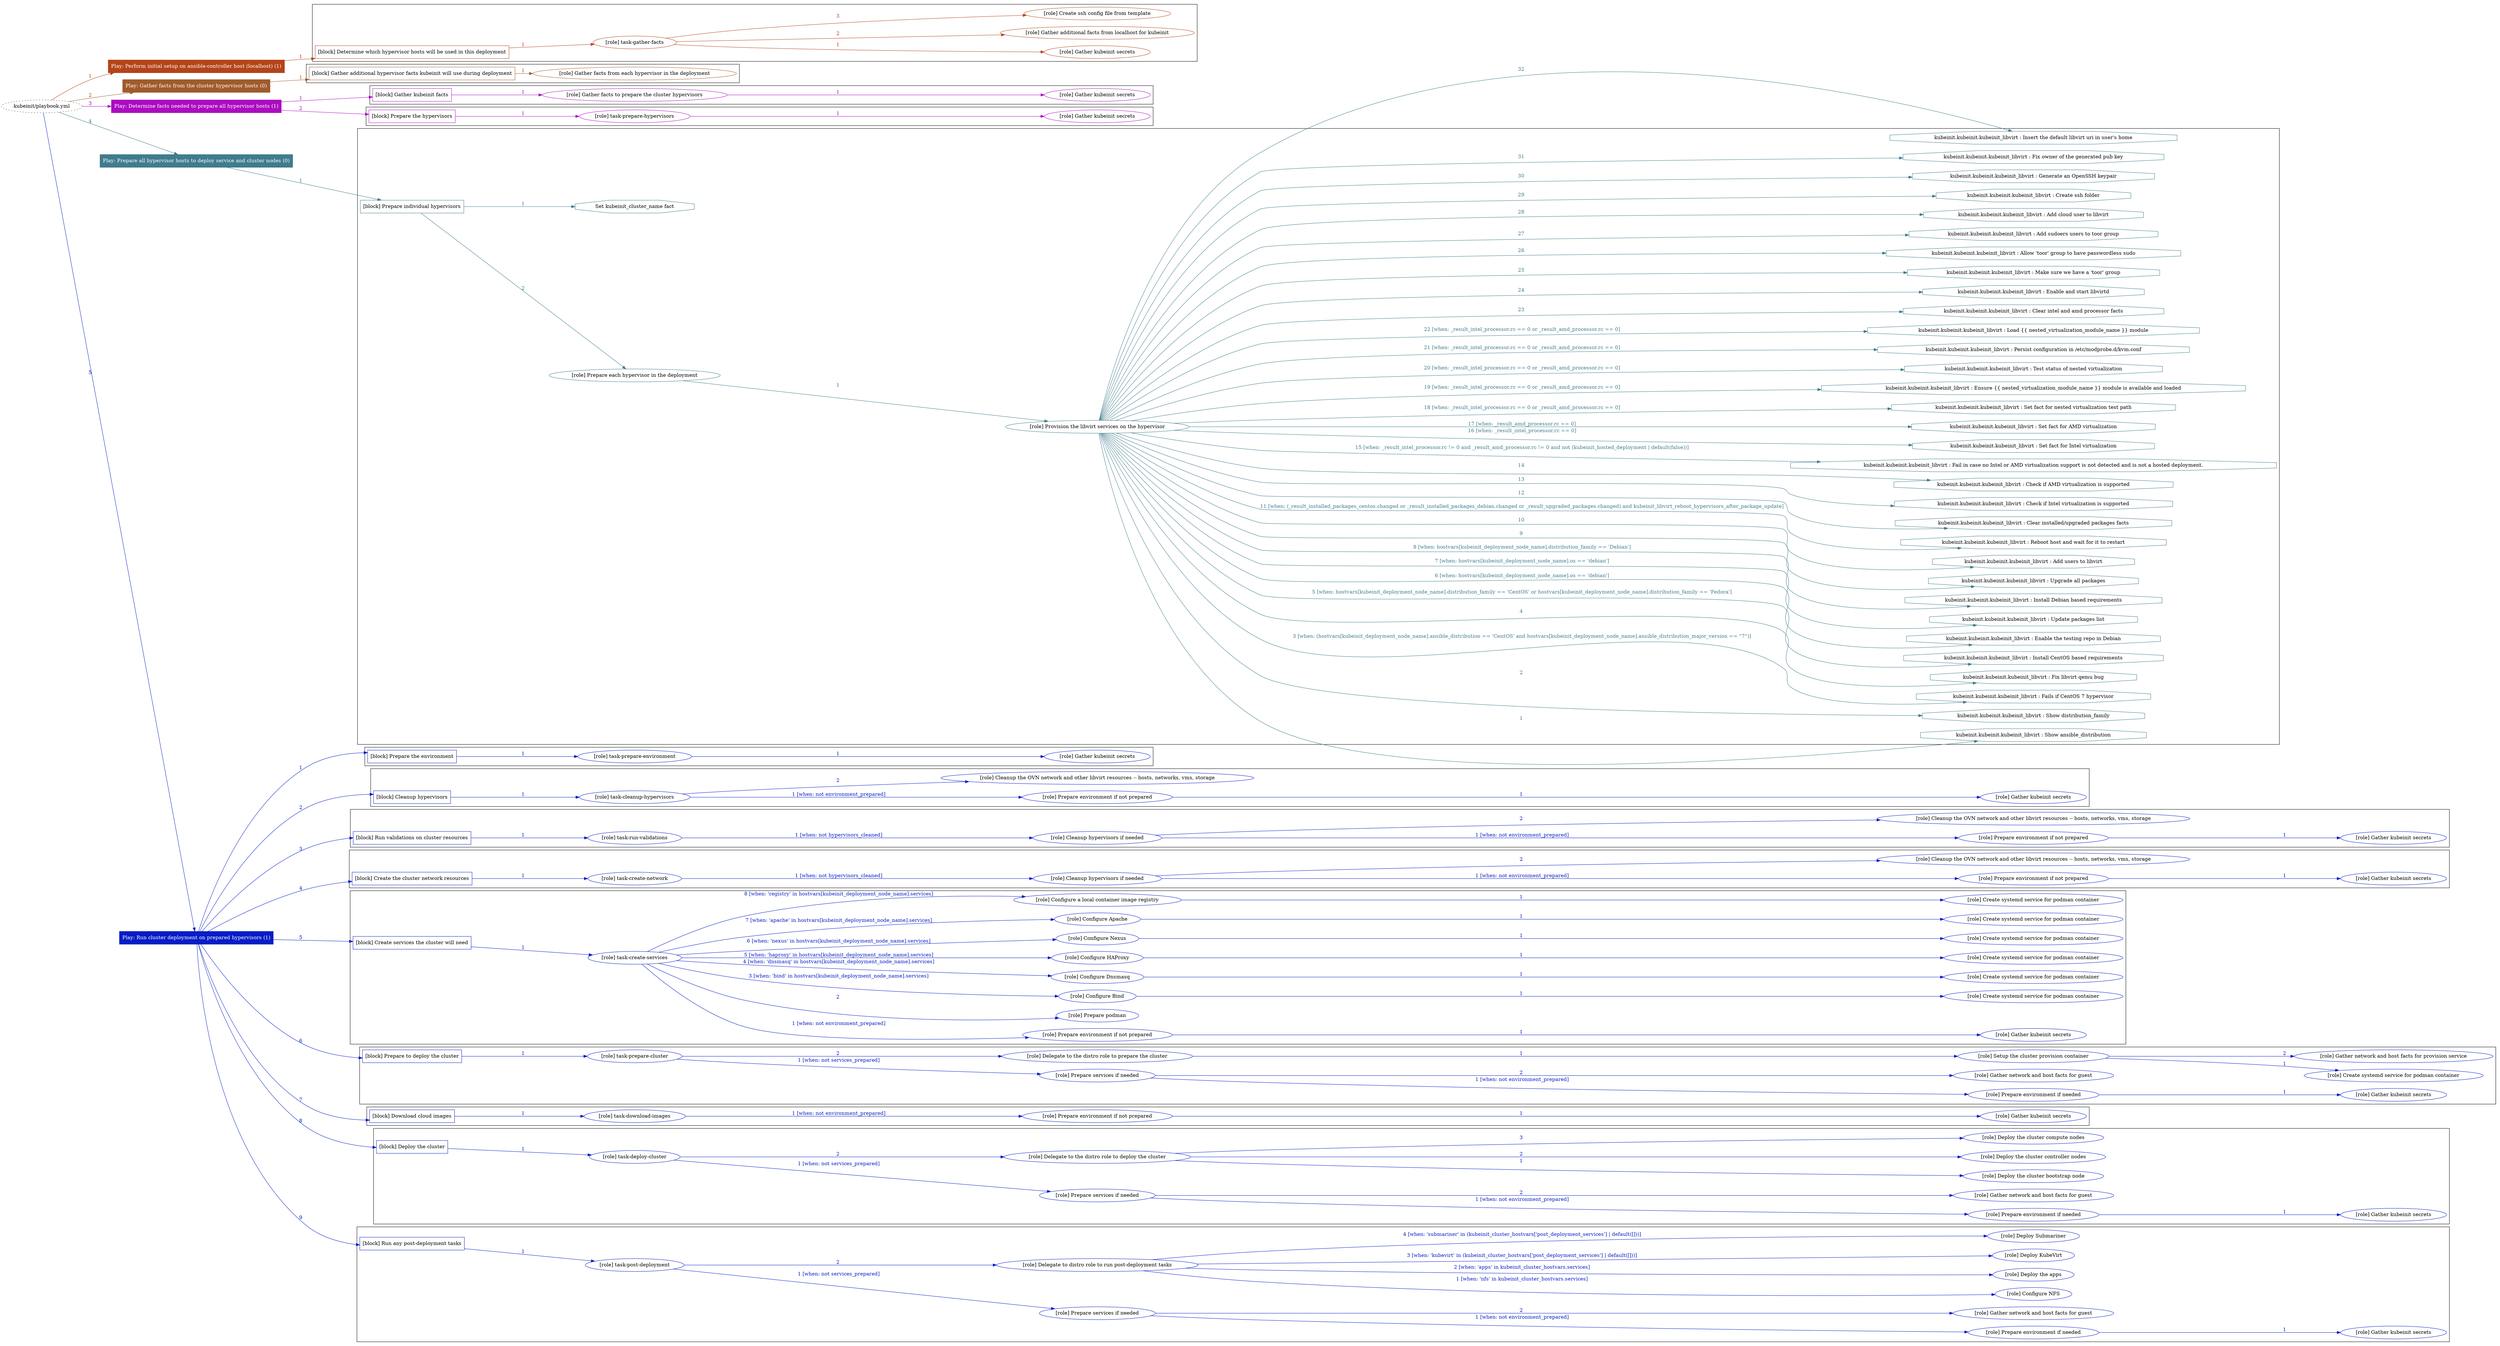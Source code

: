 digraph {
	graph [concentrate=true ordering=in rankdir=LR ratio=fill]
	edge [esep=5 sep=10]
	"kubeinit/playbook.yml" [URL="/home/runner/work/kubeinit/kubeinit/kubeinit/playbook.yml" id=playbook_2d2375a4 style=dotted]
	"kubeinit/playbook.yml" -> play_0375418c [label="1 " color="#b44418" fontcolor="#b44418" id=edge_972065de labeltooltip="1 " tooltip="1 "]
	subgraph "Play: Perform initial setup on ansible-controller host (localhost) (1)" {
		play_0375418c [label="Play: Perform initial setup on ansible-controller host (localhost) (1)" URL="/home/runner/work/kubeinit/kubeinit/kubeinit/playbook.yml" color="#b44418" fontcolor="#ffffff" id=play_0375418c shape=box style=filled tooltip=localhost]
		play_0375418c -> block_3b05a1d1 [label=1 color="#b44418" fontcolor="#b44418" id=edge_ba057fa3 labeltooltip=1 tooltip=1]
		subgraph cluster_block_3b05a1d1 {
			block_3b05a1d1 [label="[block] Determine which hypervisor hosts will be used in this deployment" URL="/home/runner/work/kubeinit/kubeinit/kubeinit/playbook.yml" color="#b44418" id=block_3b05a1d1 labeltooltip="Determine which hypervisor hosts will be used in this deployment" shape=box tooltip="Determine which hypervisor hosts will be used in this deployment"]
			block_3b05a1d1 -> role_bcccc3e3 [label="1 " color="#b44418" fontcolor="#b44418" id=edge_06bc5060 labeltooltip="1 " tooltip="1 "]
			subgraph "task-gather-facts" {
				role_bcccc3e3 [label="[role] task-gather-facts" URL="/home/runner/work/kubeinit/kubeinit/kubeinit/playbook.yml" color="#b44418" id=role_bcccc3e3 tooltip="task-gather-facts"]
				role_bcccc3e3 -> role_5e83b27c [label="1 " color="#b44418" fontcolor="#b44418" id=edge_7c2d0198 labeltooltip="1 " tooltip="1 "]
				subgraph "Gather kubeinit secrets" {
					role_5e83b27c [label="[role] Gather kubeinit secrets" URL="/home/runner/.ansible/collections/ansible_collections/kubeinit/kubeinit/roles/kubeinit_prepare/tasks/build_hypervisors_group.yml" color="#b44418" id=role_5e83b27c tooltip="Gather kubeinit secrets"]
				}
				role_bcccc3e3 -> role_f8014865 [label="2 " color="#b44418" fontcolor="#b44418" id=edge_9449d8a6 labeltooltip="2 " tooltip="2 "]
				subgraph "Gather additional facts from localhost for kubeinit" {
					role_f8014865 [label="[role] Gather additional facts from localhost for kubeinit" URL="/home/runner/.ansible/collections/ansible_collections/kubeinit/kubeinit/roles/kubeinit_prepare/tasks/build_hypervisors_group.yml" color="#b44418" id=role_f8014865 tooltip="Gather additional facts from localhost for kubeinit"]
				}
				role_bcccc3e3 -> role_41ea0976 [label="3 " color="#b44418" fontcolor="#b44418" id=edge_a49dcf92 labeltooltip="3 " tooltip="3 "]
				subgraph "Create ssh config file from template" {
					role_41ea0976 [label="[role] Create ssh config file from template" URL="/home/runner/.ansible/collections/ansible_collections/kubeinit/kubeinit/roles/kubeinit_prepare/tasks/build_hypervisors_group.yml" color="#b44418" id=role_41ea0976 tooltip="Create ssh config file from template"]
				}
			}
		}
	}
	"kubeinit/playbook.yml" -> play_6170b14a [label="2 " color="#a05b2c" fontcolor="#a05b2c" id=edge_1866b84f labeltooltip="2 " tooltip="2 "]
	subgraph "Play: Gather facts from the cluster hypervisor hosts (0)" {
		play_6170b14a [label="Play: Gather facts from the cluster hypervisor hosts (0)" URL="/home/runner/work/kubeinit/kubeinit/kubeinit/playbook.yml" color="#a05b2c" fontcolor="#ffffff" id=play_6170b14a shape=box style=filled tooltip="Play: Gather facts from the cluster hypervisor hosts (0)"]
		play_6170b14a -> block_64bdc8f7 [label=1 color="#a05b2c" fontcolor="#a05b2c" id=edge_f364c55f labeltooltip=1 tooltip=1]
		subgraph cluster_block_64bdc8f7 {
			block_64bdc8f7 [label="[block] Gather additional hypervisor facts kubeinit will use during deployment" URL="/home/runner/work/kubeinit/kubeinit/kubeinit/playbook.yml" color="#a05b2c" id=block_64bdc8f7 labeltooltip="Gather additional hypervisor facts kubeinit will use during deployment" shape=box tooltip="Gather additional hypervisor facts kubeinit will use during deployment"]
			block_64bdc8f7 -> role_8de77bb1 [label="1 " color="#a05b2c" fontcolor="#a05b2c" id=edge_11faeaef labeltooltip="1 " tooltip="1 "]
			subgraph "Gather facts from each hypervisor in the deployment" {
				role_8de77bb1 [label="[role] Gather facts from each hypervisor in the deployment" URL="/home/runner/work/kubeinit/kubeinit/kubeinit/playbook.yml" color="#a05b2c" id=role_8de77bb1 tooltip="Gather facts from each hypervisor in the deployment"]
			}
		}
	}
	"kubeinit/playbook.yml" -> play_753528e2 [label="3 " color="#ab0cc0" fontcolor="#ab0cc0" id=edge_8143e55f labeltooltip="3 " tooltip="3 "]
	subgraph "Play: Determine facts needed to prepare all hypervisor hosts (1)" {
		play_753528e2 [label="Play: Determine facts needed to prepare all hypervisor hosts (1)" URL="/home/runner/work/kubeinit/kubeinit/kubeinit/playbook.yml" color="#ab0cc0" fontcolor="#ffffff" id=play_753528e2 shape=box style=filled tooltip=localhost]
		play_753528e2 -> block_3e2d75a0 [label=1 color="#ab0cc0" fontcolor="#ab0cc0" id=edge_af98b398 labeltooltip=1 tooltip=1]
		subgraph cluster_block_3e2d75a0 {
			block_3e2d75a0 [label="[block] Gather kubeinit facts" URL="/home/runner/work/kubeinit/kubeinit/kubeinit/playbook.yml" color="#ab0cc0" id=block_3e2d75a0 labeltooltip="Gather kubeinit facts" shape=box tooltip="Gather kubeinit facts"]
			block_3e2d75a0 -> role_7679e971 [label="1 " color="#ab0cc0" fontcolor="#ab0cc0" id=edge_11fd1e5b labeltooltip="1 " tooltip="1 "]
			subgraph "Gather facts to prepare the cluster hypervisors" {
				role_7679e971 [label="[role] Gather facts to prepare the cluster hypervisors" URL="/home/runner/work/kubeinit/kubeinit/kubeinit/playbook.yml" color="#ab0cc0" id=role_7679e971 tooltip="Gather facts to prepare the cluster hypervisors"]
				role_7679e971 -> role_1864f3f0 [label="1 " color="#ab0cc0" fontcolor="#ab0cc0" id=edge_3d83baa1 labeltooltip="1 " tooltip="1 "]
				subgraph "Gather kubeinit secrets" {
					role_1864f3f0 [label="[role] Gather kubeinit secrets" URL="/home/runner/.ansible/collections/ansible_collections/kubeinit/kubeinit/roles/kubeinit_prepare/tasks/gather_kubeinit_facts.yml" color="#ab0cc0" id=role_1864f3f0 tooltip="Gather kubeinit secrets"]
				}
			}
		}
		play_753528e2 -> block_b8e4606a [label=2 color="#ab0cc0" fontcolor="#ab0cc0" id=edge_110fb077 labeltooltip=2 tooltip=2]
		subgraph cluster_block_b8e4606a {
			block_b8e4606a [label="[block] Prepare the hypervisors" URL="/home/runner/work/kubeinit/kubeinit/kubeinit/playbook.yml" color="#ab0cc0" id=block_b8e4606a labeltooltip="Prepare the hypervisors" shape=box tooltip="Prepare the hypervisors"]
			block_b8e4606a -> role_a79108e3 [label="1 " color="#ab0cc0" fontcolor="#ab0cc0" id=edge_6df09f5f labeltooltip="1 " tooltip="1 "]
			subgraph "task-prepare-hypervisors" {
				role_a79108e3 [label="[role] task-prepare-hypervisors" URL="/home/runner/work/kubeinit/kubeinit/kubeinit/playbook.yml" color="#ab0cc0" id=role_a79108e3 tooltip="task-prepare-hypervisors"]
				role_a79108e3 -> role_020c746b [label="1 " color="#ab0cc0" fontcolor="#ab0cc0" id=edge_4a54ae73 labeltooltip="1 " tooltip="1 "]
				subgraph "Gather kubeinit secrets" {
					role_020c746b [label="[role] Gather kubeinit secrets" URL="/home/runner/.ansible/collections/ansible_collections/kubeinit/kubeinit/roles/kubeinit_prepare/tasks/gather_kubeinit_facts.yml" color="#ab0cc0" id=role_020c746b tooltip="Gather kubeinit secrets"]
				}
			}
		}
	}
	"kubeinit/playbook.yml" -> play_fb7dfe15 [label="4 " color="#3f7c8d" fontcolor="#3f7c8d" id=edge_96d15ff3 labeltooltip="4 " tooltip="4 "]
	subgraph "Play: Prepare all hypervisor hosts to deploy service and cluster nodes (0)" {
		play_fb7dfe15 [label="Play: Prepare all hypervisor hosts to deploy service and cluster nodes (0)" URL="/home/runner/work/kubeinit/kubeinit/kubeinit/playbook.yml" color="#3f7c8d" fontcolor="#ffffff" id=play_fb7dfe15 shape=box style=filled tooltip="Play: Prepare all hypervisor hosts to deploy service and cluster nodes (0)"]
		play_fb7dfe15 -> block_b1c276fa [label=1 color="#3f7c8d" fontcolor="#3f7c8d" id=edge_02fc4e5b labeltooltip=1 tooltip=1]
		subgraph cluster_block_b1c276fa {
			block_b1c276fa [label="[block] Prepare individual hypervisors" URL="/home/runner/work/kubeinit/kubeinit/kubeinit/playbook.yml" color="#3f7c8d" id=block_b1c276fa labeltooltip="Prepare individual hypervisors" shape=box tooltip="Prepare individual hypervisors"]
			block_b1c276fa -> role_5f348f52 [label="2 " color="#3f7c8d" fontcolor="#3f7c8d" id=edge_d575c1d2 labeltooltip="2 " tooltip="2 "]
			subgraph "Prepare each hypervisor in the deployment" {
				role_5f348f52 [label="[role] Prepare each hypervisor in the deployment" URL="/home/runner/work/kubeinit/kubeinit/kubeinit/playbook.yml" color="#3f7c8d" id=role_5f348f52 tooltip="Prepare each hypervisor in the deployment"]
				role_5f348f52 -> role_9ac3f4da [label="1 " color="#3f7c8d" fontcolor="#3f7c8d" id=edge_028c944e labeltooltip="1 " tooltip="1 "]
				subgraph "Provision the libvirt services on the hypervisor" {
					role_9ac3f4da [label="[role] Provision the libvirt services on the hypervisor" URL="/home/runner/.ansible/collections/ansible_collections/kubeinit/kubeinit/roles/kubeinit_prepare/tasks/prepare_hypervisor.yml" color="#3f7c8d" id=role_9ac3f4da tooltip="Provision the libvirt services on the hypervisor"]
					task_95649c2e [label="kubeinit.kubeinit.kubeinit_libvirt : Show ansible_distribution" URL="/home/runner/.ansible/collections/ansible_collections/kubeinit/kubeinit/roles/kubeinit_libvirt/tasks/main.yml" color="#3f7c8d" id=task_95649c2e shape=octagon tooltip="kubeinit.kubeinit.kubeinit_libvirt : Show ansible_distribution"]
					role_9ac3f4da -> task_95649c2e [label="1 " color="#3f7c8d" fontcolor="#3f7c8d" id=edge_78149c53 labeltooltip="1 " tooltip="1 "]
					task_33837f0f [label="kubeinit.kubeinit.kubeinit_libvirt : Show distribution_family" URL="/home/runner/.ansible/collections/ansible_collections/kubeinit/kubeinit/roles/kubeinit_libvirt/tasks/main.yml" color="#3f7c8d" id=task_33837f0f shape=octagon tooltip="kubeinit.kubeinit.kubeinit_libvirt : Show distribution_family"]
					role_9ac3f4da -> task_33837f0f [label="2 " color="#3f7c8d" fontcolor="#3f7c8d" id=edge_3234b126 labeltooltip="2 " tooltip="2 "]
					task_905e44fc [label="kubeinit.kubeinit.kubeinit_libvirt : Fails if CentOS 7 hypervisor" URL="/home/runner/.ansible/collections/ansible_collections/kubeinit/kubeinit/roles/kubeinit_libvirt/tasks/main.yml" color="#3f7c8d" id=task_905e44fc shape=octagon tooltip="kubeinit.kubeinit.kubeinit_libvirt : Fails if CentOS 7 hypervisor"]
					role_9ac3f4da -> task_905e44fc [label="3 [when: (hostvars[kubeinit_deployment_node_name].ansible_distribution == 'CentOS' and hostvars[kubeinit_deployment_node_name].ansible_distribution_major_version == \"7\")]" color="#3f7c8d" fontcolor="#3f7c8d" id=edge_31e98563 labeltooltip="3 [when: (hostvars[kubeinit_deployment_node_name].ansible_distribution == 'CentOS' and hostvars[kubeinit_deployment_node_name].ansible_distribution_major_version == \"7\")]" tooltip="3 [when: (hostvars[kubeinit_deployment_node_name].ansible_distribution == 'CentOS' and hostvars[kubeinit_deployment_node_name].ansible_distribution_major_version == \"7\")]"]
					task_4f24252f [label="kubeinit.kubeinit.kubeinit_libvirt : Fix libvirt qemu bug" URL="/home/runner/.ansible/collections/ansible_collections/kubeinit/kubeinit/roles/kubeinit_libvirt/tasks/main.yml" color="#3f7c8d" id=task_4f24252f shape=octagon tooltip="kubeinit.kubeinit.kubeinit_libvirt : Fix libvirt qemu bug"]
					role_9ac3f4da -> task_4f24252f [label="4 " color="#3f7c8d" fontcolor="#3f7c8d" id=edge_94bc2e71 labeltooltip="4 " tooltip="4 "]
					task_01f457ab [label="kubeinit.kubeinit.kubeinit_libvirt : Install CentOS based requirements" URL="/home/runner/.ansible/collections/ansible_collections/kubeinit/kubeinit/roles/kubeinit_libvirt/tasks/main.yml" color="#3f7c8d" id=task_01f457ab shape=octagon tooltip="kubeinit.kubeinit.kubeinit_libvirt : Install CentOS based requirements"]
					role_9ac3f4da -> task_01f457ab [label="5 [when: hostvars[kubeinit_deployment_node_name].distribution_family == 'CentOS' or hostvars[kubeinit_deployment_node_name].distribution_family == 'Fedora']" color="#3f7c8d" fontcolor="#3f7c8d" id=edge_8ecc741f labeltooltip="5 [when: hostvars[kubeinit_deployment_node_name].distribution_family == 'CentOS' or hostvars[kubeinit_deployment_node_name].distribution_family == 'Fedora']" tooltip="5 [when: hostvars[kubeinit_deployment_node_name].distribution_family == 'CentOS' or hostvars[kubeinit_deployment_node_name].distribution_family == 'Fedora']"]
					task_c99b2537 [label="kubeinit.kubeinit.kubeinit_libvirt : Enable the testing repo in Debian" URL="/home/runner/.ansible/collections/ansible_collections/kubeinit/kubeinit/roles/kubeinit_libvirt/tasks/main.yml" color="#3f7c8d" id=task_c99b2537 shape=octagon tooltip="kubeinit.kubeinit.kubeinit_libvirt : Enable the testing repo in Debian"]
					role_9ac3f4da -> task_c99b2537 [label="6 [when: hostvars[kubeinit_deployment_node_name].os == 'debian']" color="#3f7c8d" fontcolor="#3f7c8d" id=edge_d6b02471 labeltooltip="6 [when: hostvars[kubeinit_deployment_node_name].os == 'debian']" tooltip="6 [when: hostvars[kubeinit_deployment_node_name].os == 'debian']"]
					task_c2254a8b [label="kubeinit.kubeinit.kubeinit_libvirt : Update packages list" URL="/home/runner/.ansible/collections/ansible_collections/kubeinit/kubeinit/roles/kubeinit_libvirt/tasks/main.yml" color="#3f7c8d" id=task_c2254a8b shape=octagon tooltip="kubeinit.kubeinit.kubeinit_libvirt : Update packages list"]
					role_9ac3f4da -> task_c2254a8b [label="7 [when: hostvars[kubeinit_deployment_node_name].os == 'debian']" color="#3f7c8d" fontcolor="#3f7c8d" id=edge_4bec6a0f labeltooltip="7 [when: hostvars[kubeinit_deployment_node_name].os == 'debian']" tooltip="7 [when: hostvars[kubeinit_deployment_node_name].os == 'debian']"]
					task_e7b74e05 [label="kubeinit.kubeinit.kubeinit_libvirt : Install Debian based requirements" URL="/home/runner/.ansible/collections/ansible_collections/kubeinit/kubeinit/roles/kubeinit_libvirt/tasks/main.yml" color="#3f7c8d" id=task_e7b74e05 shape=octagon tooltip="kubeinit.kubeinit.kubeinit_libvirt : Install Debian based requirements"]
					role_9ac3f4da -> task_e7b74e05 [label="8 [when: hostvars[kubeinit_deployment_node_name].distribution_family == 'Debian']" color="#3f7c8d" fontcolor="#3f7c8d" id=edge_a4d5066c labeltooltip="8 [when: hostvars[kubeinit_deployment_node_name].distribution_family == 'Debian']" tooltip="8 [when: hostvars[kubeinit_deployment_node_name].distribution_family == 'Debian']"]
					task_398f8a95 [label="kubeinit.kubeinit.kubeinit_libvirt : Upgrade all packages" URL="/home/runner/.ansible/collections/ansible_collections/kubeinit/kubeinit/roles/kubeinit_libvirt/tasks/main.yml" color="#3f7c8d" id=task_398f8a95 shape=octagon tooltip="kubeinit.kubeinit.kubeinit_libvirt : Upgrade all packages"]
					role_9ac3f4da -> task_398f8a95 [label="9 " color="#3f7c8d" fontcolor="#3f7c8d" id=edge_9e343c4f labeltooltip="9 " tooltip="9 "]
					task_a07435ac [label="kubeinit.kubeinit.kubeinit_libvirt : Add users to libvirt" URL="/home/runner/.ansible/collections/ansible_collections/kubeinit/kubeinit/roles/kubeinit_libvirt/tasks/main.yml" color="#3f7c8d" id=task_a07435ac shape=octagon tooltip="kubeinit.kubeinit.kubeinit_libvirt : Add users to libvirt"]
					role_9ac3f4da -> task_a07435ac [label="10 " color="#3f7c8d" fontcolor="#3f7c8d" id=edge_8ea659a2 labeltooltip="10 " tooltip="10 "]
					task_f0c6e8cb [label="kubeinit.kubeinit.kubeinit_libvirt : Reboot host and wait for it to restart" URL="/home/runner/.ansible/collections/ansible_collections/kubeinit/kubeinit/roles/kubeinit_libvirt/tasks/main.yml" color="#3f7c8d" id=task_f0c6e8cb shape=octagon tooltip="kubeinit.kubeinit.kubeinit_libvirt : Reboot host and wait for it to restart"]
					role_9ac3f4da -> task_f0c6e8cb [label="11 [when: (_result_installed_packages_centos.changed or _result_installed_packages_debian.changed or _result_upgraded_packages.changed) and kubeinit_libvirt_reboot_hypervisors_after_package_update]" color="#3f7c8d" fontcolor="#3f7c8d" id=edge_dd5dc61f labeltooltip="11 [when: (_result_installed_packages_centos.changed or _result_installed_packages_debian.changed or _result_upgraded_packages.changed) and kubeinit_libvirt_reboot_hypervisors_after_package_update]" tooltip="11 [when: (_result_installed_packages_centos.changed or _result_installed_packages_debian.changed or _result_upgraded_packages.changed) and kubeinit_libvirt_reboot_hypervisors_after_package_update]"]
					task_7ceeca7e [label="kubeinit.kubeinit.kubeinit_libvirt : Clear installed/upgraded packages facts" URL="/home/runner/.ansible/collections/ansible_collections/kubeinit/kubeinit/roles/kubeinit_libvirt/tasks/main.yml" color="#3f7c8d" id=task_7ceeca7e shape=octagon tooltip="kubeinit.kubeinit.kubeinit_libvirt : Clear installed/upgraded packages facts"]
					role_9ac3f4da -> task_7ceeca7e [label="12 " color="#3f7c8d" fontcolor="#3f7c8d" id=edge_5d5fe8a7 labeltooltip="12 " tooltip="12 "]
					task_a0b44816 [label="kubeinit.kubeinit.kubeinit_libvirt : Check if Intel virtualization is supported" URL="/home/runner/.ansible/collections/ansible_collections/kubeinit/kubeinit/roles/kubeinit_libvirt/tasks/main.yml" color="#3f7c8d" id=task_a0b44816 shape=octagon tooltip="kubeinit.kubeinit.kubeinit_libvirt : Check if Intel virtualization is supported"]
					role_9ac3f4da -> task_a0b44816 [label="13 " color="#3f7c8d" fontcolor="#3f7c8d" id=edge_cdff3ae3 labeltooltip="13 " tooltip="13 "]
					task_984ca4c3 [label="kubeinit.kubeinit.kubeinit_libvirt : Check if AMD virtualization is supported" URL="/home/runner/.ansible/collections/ansible_collections/kubeinit/kubeinit/roles/kubeinit_libvirt/tasks/main.yml" color="#3f7c8d" id=task_984ca4c3 shape=octagon tooltip="kubeinit.kubeinit.kubeinit_libvirt : Check if AMD virtualization is supported"]
					role_9ac3f4da -> task_984ca4c3 [label="14 " color="#3f7c8d" fontcolor="#3f7c8d" id=edge_028609ac labeltooltip="14 " tooltip="14 "]
					task_9a7177e4 [label="kubeinit.kubeinit.kubeinit_libvirt : Fail in case no Intel or AMD virtualization support is not detected and is not a hosted deployment." URL="/home/runner/.ansible/collections/ansible_collections/kubeinit/kubeinit/roles/kubeinit_libvirt/tasks/main.yml" color="#3f7c8d" id=task_9a7177e4 shape=octagon tooltip="kubeinit.kubeinit.kubeinit_libvirt : Fail in case no Intel or AMD virtualization support is not detected and is not a hosted deployment."]
					role_9ac3f4da -> task_9a7177e4 [label="15 [when: _result_intel_processor.rc != 0 and _result_amd_processor.rc != 0 and not (kubeinit_hosted_deployment | default(false))]" color="#3f7c8d" fontcolor="#3f7c8d" id=edge_afcdd1b7 labeltooltip="15 [when: _result_intel_processor.rc != 0 and _result_amd_processor.rc != 0 and not (kubeinit_hosted_deployment | default(false))]" tooltip="15 [when: _result_intel_processor.rc != 0 and _result_amd_processor.rc != 0 and not (kubeinit_hosted_deployment | default(false))]"]
					task_76b3d63b [label="kubeinit.kubeinit.kubeinit_libvirt : Set fact for Intel virtualization" URL="/home/runner/.ansible/collections/ansible_collections/kubeinit/kubeinit/roles/kubeinit_libvirt/tasks/main.yml" color="#3f7c8d" id=task_76b3d63b shape=octagon tooltip="kubeinit.kubeinit.kubeinit_libvirt : Set fact for Intel virtualization"]
					role_9ac3f4da -> task_76b3d63b [label="16 [when: _result_intel_processor.rc == 0]" color="#3f7c8d" fontcolor="#3f7c8d" id=edge_82110e74 labeltooltip="16 [when: _result_intel_processor.rc == 0]" tooltip="16 [when: _result_intel_processor.rc == 0]"]
					task_c53509ab [label="kubeinit.kubeinit.kubeinit_libvirt : Set fact for AMD virtualization" URL="/home/runner/.ansible/collections/ansible_collections/kubeinit/kubeinit/roles/kubeinit_libvirt/tasks/main.yml" color="#3f7c8d" id=task_c53509ab shape=octagon tooltip="kubeinit.kubeinit.kubeinit_libvirt : Set fact for AMD virtualization"]
					role_9ac3f4da -> task_c53509ab [label="17 [when: _result_amd_processor.rc == 0]" color="#3f7c8d" fontcolor="#3f7c8d" id=edge_75bc4b7e labeltooltip="17 [when: _result_amd_processor.rc == 0]" tooltip="17 [when: _result_amd_processor.rc == 0]"]
					task_b8947c8e [label="kubeinit.kubeinit.kubeinit_libvirt : Set fact for nested virtualization test path" URL="/home/runner/.ansible/collections/ansible_collections/kubeinit/kubeinit/roles/kubeinit_libvirt/tasks/main.yml" color="#3f7c8d" id=task_b8947c8e shape=octagon tooltip="kubeinit.kubeinit.kubeinit_libvirt : Set fact for nested virtualization test path"]
					role_9ac3f4da -> task_b8947c8e [label="18 [when: _result_intel_processor.rc == 0 or _result_amd_processor.rc == 0]" color="#3f7c8d" fontcolor="#3f7c8d" id=edge_cc0eb6b7 labeltooltip="18 [when: _result_intel_processor.rc == 0 or _result_amd_processor.rc == 0]" tooltip="18 [when: _result_intel_processor.rc == 0 or _result_amd_processor.rc == 0]"]
					task_c0af189a [label="kubeinit.kubeinit.kubeinit_libvirt : Ensure {{ nested_virtualization_module_name }} module is available and loaded" URL="/home/runner/.ansible/collections/ansible_collections/kubeinit/kubeinit/roles/kubeinit_libvirt/tasks/main.yml" color="#3f7c8d" id=task_c0af189a shape=octagon tooltip="kubeinit.kubeinit.kubeinit_libvirt : Ensure {{ nested_virtualization_module_name }} module is available and loaded"]
					role_9ac3f4da -> task_c0af189a [label="19 [when: _result_intel_processor.rc == 0 or _result_amd_processor.rc == 0]" color="#3f7c8d" fontcolor="#3f7c8d" id=edge_3d8a437f labeltooltip="19 [when: _result_intel_processor.rc == 0 or _result_amd_processor.rc == 0]" tooltip="19 [when: _result_intel_processor.rc == 0 or _result_amd_processor.rc == 0]"]
					task_bd26b064 [label="kubeinit.kubeinit.kubeinit_libvirt : Test status of nested virtualization" URL="/home/runner/.ansible/collections/ansible_collections/kubeinit/kubeinit/roles/kubeinit_libvirt/tasks/main.yml" color="#3f7c8d" id=task_bd26b064 shape=octagon tooltip="kubeinit.kubeinit.kubeinit_libvirt : Test status of nested virtualization"]
					role_9ac3f4da -> task_bd26b064 [label="20 [when: _result_intel_processor.rc == 0 or _result_amd_processor.rc == 0]" color="#3f7c8d" fontcolor="#3f7c8d" id=edge_829c0fe6 labeltooltip="20 [when: _result_intel_processor.rc == 0 or _result_amd_processor.rc == 0]" tooltip="20 [when: _result_intel_processor.rc == 0 or _result_amd_processor.rc == 0]"]
					task_223ed83c [label="kubeinit.kubeinit.kubeinit_libvirt : Persist configuration in /etc/modprobe.d/kvm.conf" URL="/home/runner/.ansible/collections/ansible_collections/kubeinit/kubeinit/roles/kubeinit_libvirt/tasks/main.yml" color="#3f7c8d" id=task_223ed83c shape=octagon tooltip="kubeinit.kubeinit.kubeinit_libvirt : Persist configuration in /etc/modprobe.d/kvm.conf"]
					role_9ac3f4da -> task_223ed83c [label="21 [when: _result_intel_processor.rc == 0 or _result_amd_processor.rc == 0]" color="#3f7c8d" fontcolor="#3f7c8d" id=edge_19ddfc0e labeltooltip="21 [when: _result_intel_processor.rc == 0 or _result_amd_processor.rc == 0]" tooltip="21 [when: _result_intel_processor.rc == 0 or _result_amd_processor.rc == 0]"]
					task_33b5460d [label="kubeinit.kubeinit.kubeinit_libvirt : Load {{ nested_virtualization_module_name }} module" URL="/home/runner/.ansible/collections/ansible_collections/kubeinit/kubeinit/roles/kubeinit_libvirt/tasks/main.yml" color="#3f7c8d" id=task_33b5460d shape=octagon tooltip="kubeinit.kubeinit.kubeinit_libvirt : Load {{ nested_virtualization_module_name }} module"]
					role_9ac3f4da -> task_33b5460d [label="22 [when: _result_intel_processor.rc == 0 or _result_amd_processor.rc == 0]" color="#3f7c8d" fontcolor="#3f7c8d" id=edge_c1d988ef labeltooltip="22 [when: _result_intel_processor.rc == 0 or _result_amd_processor.rc == 0]" tooltip="22 [when: _result_intel_processor.rc == 0 or _result_amd_processor.rc == 0]"]
					task_eb3d35e2 [label="kubeinit.kubeinit.kubeinit_libvirt : Clear intel and amd processor facts" URL="/home/runner/.ansible/collections/ansible_collections/kubeinit/kubeinit/roles/kubeinit_libvirt/tasks/main.yml" color="#3f7c8d" id=task_eb3d35e2 shape=octagon tooltip="kubeinit.kubeinit.kubeinit_libvirt : Clear intel and amd processor facts"]
					role_9ac3f4da -> task_eb3d35e2 [label="23 " color="#3f7c8d" fontcolor="#3f7c8d" id=edge_6d4c344c labeltooltip="23 " tooltip="23 "]
					task_47fcae22 [label="kubeinit.kubeinit.kubeinit_libvirt : Enable and start libvirtd" URL="/home/runner/.ansible/collections/ansible_collections/kubeinit/kubeinit/roles/kubeinit_libvirt/tasks/main.yml" color="#3f7c8d" id=task_47fcae22 shape=octagon tooltip="kubeinit.kubeinit.kubeinit_libvirt : Enable and start libvirtd"]
					role_9ac3f4da -> task_47fcae22 [label="24 " color="#3f7c8d" fontcolor="#3f7c8d" id=edge_1225d7c5 labeltooltip="24 " tooltip="24 "]
					task_86e26355 [label="kubeinit.kubeinit.kubeinit_libvirt : Make sure we have a 'toor' group" URL="/home/runner/.ansible/collections/ansible_collections/kubeinit/kubeinit/roles/kubeinit_libvirt/tasks/60_create_cloud_user.yml" color="#3f7c8d" id=task_86e26355 shape=octagon tooltip="kubeinit.kubeinit.kubeinit_libvirt : Make sure we have a 'toor' group"]
					role_9ac3f4da -> task_86e26355 [label="25 " color="#3f7c8d" fontcolor="#3f7c8d" id=edge_24469221 labeltooltip="25 " tooltip="25 "]
					task_889a3f10 [label="kubeinit.kubeinit.kubeinit_libvirt : Allow 'toor' group to have passwordless sudo" URL="/home/runner/.ansible/collections/ansible_collections/kubeinit/kubeinit/roles/kubeinit_libvirt/tasks/60_create_cloud_user.yml" color="#3f7c8d" id=task_889a3f10 shape=octagon tooltip="kubeinit.kubeinit.kubeinit_libvirt : Allow 'toor' group to have passwordless sudo"]
					role_9ac3f4da -> task_889a3f10 [label="26 " color="#3f7c8d" fontcolor="#3f7c8d" id=edge_43d1304b labeltooltip="26 " tooltip="26 "]
					task_e49f7eb0 [label="kubeinit.kubeinit.kubeinit_libvirt : Add sudoers users to toor group" URL="/home/runner/.ansible/collections/ansible_collections/kubeinit/kubeinit/roles/kubeinit_libvirt/tasks/60_create_cloud_user.yml" color="#3f7c8d" id=task_e49f7eb0 shape=octagon tooltip="kubeinit.kubeinit.kubeinit_libvirt : Add sudoers users to toor group"]
					role_9ac3f4da -> task_e49f7eb0 [label="27 " color="#3f7c8d" fontcolor="#3f7c8d" id=edge_ebce8588 labeltooltip="27 " tooltip="27 "]
					task_13b6fbae [label="kubeinit.kubeinit.kubeinit_libvirt : Add cloud user to libvirt" URL="/home/runner/.ansible/collections/ansible_collections/kubeinit/kubeinit/roles/kubeinit_libvirt/tasks/60_create_cloud_user.yml" color="#3f7c8d" id=task_13b6fbae shape=octagon tooltip="kubeinit.kubeinit.kubeinit_libvirt : Add cloud user to libvirt"]
					role_9ac3f4da -> task_13b6fbae [label="28 " color="#3f7c8d" fontcolor="#3f7c8d" id=edge_2d3cf654 labeltooltip="28 " tooltip="28 "]
					task_1524527b [label="kubeinit.kubeinit.kubeinit_libvirt : Create ssh folder" URL="/home/runner/.ansible/collections/ansible_collections/kubeinit/kubeinit/roles/kubeinit_libvirt/tasks/60_create_cloud_user.yml" color="#3f7c8d" id=task_1524527b shape=octagon tooltip="kubeinit.kubeinit.kubeinit_libvirt : Create ssh folder"]
					role_9ac3f4da -> task_1524527b [label="29 " color="#3f7c8d" fontcolor="#3f7c8d" id=edge_e75bdb1e labeltooltip="29 " tooltip="29 "]
					task_00df3261 [label="kubeinit.kubeinit.kubeinit_libvirt : Generate an OpenSSH keypair" URL="/home/runner/.ansible/collections/ansible_collections/kubeinit/kubeinit/roles/kubeinit_libvirt/tasks/60_create_cloud_user.yml" color="#3f7c8d" id=task_00df3261 shape=octagon tooltip="kubeinit.kubeinit.kubeinit_libvirt : Generate an OpenSSH keypair"]
					role_9ac3f4da -> task_00df3261 [label="30 " color="#3f7c8d" fontcolor="#3f7c8d" id=edge_83e82ebb labeltooltip="30 " tooltip="30 "]
					task_380218b8 [label="kubeinit.kubeinit.kubeinit_libvirt : Fix owner of the generated pub key" URL="/home/runner/.ansible/collections/ansible_collections/kubeinit/kubeinit/roles/kubeinit_libvirt/tasks/60_create_cloud_user.yml" color="#3f7c8d" id=task_380218b8 shape=octagon tooltip="kubeinit.kubeinit.kubeinit_libvirt : Fix owner of the generated pub key"]
					role_9ac3f4da -> task_380218b8 [label="31 " color="#3f7c8d" fontcolor="#3f7c8d" id=edge_4abbd52a labeltooltip="31 " tooltip="31 "]
					task_60bf00c1 [label="kubeinit.kubeinit.kubeinit_libvirt : Insert the default libvirt uri in user's home" URL="/home/runner/.ansible/collections/ansible_collections/kubeinit/kubeinit/roles/kubeinit_libvirt/tasks/60_create_cloud_user.yml" color="#3f7c8d" id=task_60bf00c1 shape=octagon tooltip="kubeinit.kubeinit.kubeinit_libvirt : Insert the default libvirt uri in user's home"]
					role_9ac3f4da -> task_60bf00c1 [label="32 " color="#3f7c8d" fontcolor="#3f7c8d" id=edge_1d65920c labeltooltip="32 " tooltip="32 "]
				}
			}
			task_74d7a85a [label="Set kubeinit_cluster_name fact" URL="/home/runner/work/kubeinit/kubeinit/kubeinit/playbook.yml" color="#3f7c8d" id=task_74d7a85a shape=octagon tooltip="Set kubeinit_cluster_name fact"]
			block_b1c276fa -> task_74d7a85a [label="1 " color="#3f7c8d" fontcolor="#3f7c8d" id=edge_6a7752c5 labeltooltip="1 " tooltip="1 "]
		}
	}
	"kubeinit/playbook.yml" -> play_2b530de4 [label="5 " color="#061dc6" fontcolor="#061dc6" id=edge_adb3de8b labeltooltip="5 " tooltip="5 "]
	subgraph "Play: Run cluster deployment on prepared hypervisors (1)" {
		play_2b530de4 [label="Play: Run cluster deployment on prepared hypervisors (1)" URL="/home/runner/work/kubeinit/kubeinit/kubeinit/playbook.yml" color="#061dc6" fontcolor="#ffffff" id=play_2b530de4 shape=box style=filled tooltip=localhost]
		play_2b530de4 -> block_e3ea5197 [label=1 color="#061dc6" fontcolor="#061dc6" id=edge_7c8e83a0 labeltooltip=1 tooltip=1]
		subgraph cluster_block_e3ea5197 {
			block_e3ea5197 [label="[block] Prepare the environment" URL="/home/runner/work/kubeinit/kubeinit/kubeinit/playbook.yml" color="#061dc6" id=block_e3ea5197 labeltooltip="Prepare the environment" shape=box tooltip="Prepare the environment"]
			block_e3ea5197 -> role_01fbf46a [label="1 " color="#061dc6" fontcolor="#061dc6" id=edge_e85dc9a1 labeltooltip="1 " tooltip="1 "]
			subgraph "task-prepare-environment" {
				role_01fbf46a [label="[role] task-prepare-environment" URL="/home/runner/work/kubeinit/kubeinit/kubeinit/playbook.yml" color="#061dc6" id=role_01fbf46a tooltip="task-prepare-environment"]
				role_01fbf46a -> role_b9d977ec [label="1 " color="#061dc6" fontcolor="#061dc6" id=edge_960aaeca labeltooltip="1 " tooltip="1 "]
				subgraph "Gather kubeinit secrets" {
					role_b9d977ec [label="[role] Gather kubeinit secrets" URL="/home/runner/.ansible/collections/ansible_collections/kubeinit/kubeinit/roles/kubeinit_prepare/tasks/gather_kubeinit_facts.yml" color="#061dc6" id=role_b9d977ec tooltip="Gather kubeinit secrets"]
				}
			}
		}
		play_2b530de4 -> block_93a6cbdb [label=2 color="#061dc6" fontcolor="#061dc6" id=edge_18f25e75 labeltooltip=2 tooltip=2]
		subgraph cluster_block_93a6cbdb {
			block_93a6cbdb [label="[block] Cleanup hypervisors" URL="/home/runner/work/kubeinit/kubeinit/kubeinit/playbook.yml" color="#061dc6" id=block_93a6cbdb labeltooltip="Cleanup hypervisors" shape=box tooltip="Cleanup hypervisors"]
			block_93a6cbdb -> role_411f2116 [label="1 " color="#061dc6" fontcolor="#061dc6" id=edge_ffd806f4 labeltooltip="1 " tooltip="1 "]
			subgraph "task-cleanup-hypervisors" {
				role_411f2116 [label="[role] task-cleanup-hypervisors" URL="/home/runner/work/kubeinit/kubeinit/kubeinit/playbook.yml" color="#061dc6" id=role_411f2116 tooltip="task-cleanup-hypervisors"]
				role_411f2116 -> role_e22ff314 [label="1 [when: not environment_prepared]" color="#061dc6" fontcolor="#061dc6" id=edge_46a6d07a labeltooltip="1 [when: not environment_prepared]" tooltip="1 [when: not environment_prepared]"]
				subgraph "Prepare environment if not prepared" {
					role_e22ff314 [label="[role] Prepare environment if not prepared" URL="/home/runner/.ansible/collections/ansible_collections/kubeinit/kubeinit/roles/kubeinit_prepare/tasks/cleanup_hypervisors.yml" color="#061dc6" id=role_e22ff314 tooltip="Prepare environment if not prepared"]
					role_e22ff314 -> role_28bd76f1 [label="1 " color="#061dc6" fontcolor="#061dc6" id=edge_faa0668c labeltooltip="1 " tooltip="1 "]
					subgraph "Gather kubeinit secrets" {
						role_28bd76f1 [label="[role] Gather kubeinit secrets" URL="/home/runner/.ansible/collections/ansible_collections/kubeinit/kubeinit/roles/kubeinit_prepare/tasks/gather_kubeinit_facts.yml" color="#061dc6" id=role_28bd76f1 tooltip="Gather kubeinit secrets"]
					}
				}
				role_411f2116 -> role_1aab2a55 [label="2 " color="#061dc6" fontcolor="#061dc6" id=edge_dbf7d781 labeltooltip="2 " tooltip="2 "]
				subgraph "Cleanup the OVN network and other libvirt resources -- hosts, networks, vms, storage" {
					role_1aab2a55 [label="[role] Cleanup the OVN network and other libvirt resources -- hosts, networks, vms, storage" URL="/home/runner/.ansible/collections/ansible_collections/kubeinit/kubeinit/roles/kubeinit_prepare/tasks/cleanup_hypervisors.yml" color="#061dc6" id=role_1aab2a55 tooltip="Cleanup the OVN network and other libvirt resources -- hosts, networks, vms, storage"]
				}
			}
		}
		play_2b530de4 -> block_c6da9ea4 [label=3 color="#061dc6" fontcolor="#061dc6" id=edge_981c043a labeltooltip=3 tooltip=3]
		subgraph cluster_block_c6da9ea4 {
			block_c6da9ea4 [label="[block] Run validations on cluster resources" URL="/home/runner/work/kubeinit/kubeinit/kubeinit/playbook.yml" color="#061dc6" id=block_c6da9ea4 labeltooltip="Run validations on cluster resources" shape=box tooltip="Run validations on cluster resources"]
			block_c6da9ea4 -> role_4a3b23f3 [label="1 " color="#061dc6" fontcolor="#061dc6" id=edge_90a31153 labeltooltip="1 " tooltip="1 "]
			subgraph "task-run-validations" {
				role_4a3b23f3 [label="[role] task-run-validations" URL="/home/runner/work/kubeinit/kubeinit/kubeinit/playbook.yml" color="#061dc6" id=role_4a3b23f3 tooltip="task-run-validations"]
				role_4a3b23f3 -> role_335deabc [label="1 [when: not hypervisors_cleaned]" color="#061dc6" fontcolor="#061dc6" id=edge_b3450087 labeltooltip="1 [when: not hypervisors_cleaned]" tooltip="1 [when: not hypervisors_cleaned]"]
				subgraph "Cleanup hypervisors if needed" {
					role_335deabc [label="[role] Cleanup hypervisors if needed" URL="/home/runner/.ansible/collections/ansible_collections/kubeinit/kubeinit/roles/kubeinit_validations/tasks/main.yml" color="#061dc6" id=role_335deabc tooltip="Cleanup hypervisors if needed"]
					role_335deabc -> role_90420f8e [label="1 [when: not environment_prepared]" color="#061dc6" fontcolor="#061dc6" id=edge_6ff57c24 labeltooltip="1 [when: not environment_prepared]" tooltip="1 [when: not environment_prepared]"]
					subgraph "Prepare environment if not prepared" {
						role_90420f8e [label="[role] Prepare environment if not prepared" URL="/home/runner/.ansible/collections/ansible_collections/kubeinit/kubeinit/roles/kubeinit_prepare/tasks/cleanup_hypervisors.yml" color="#061dc6" id=role_90420f8e tooltip="Prepare environment if not prepared"]
						role_90420f8e -> role_70485448 [label="1 " color="#061dc6" fontcolor="#061dc6" id=edge_370d8667 labeltooltip="1 " tooltip="1 "]
						subgraph "Gather kubeinit secrets" {
							role_70485448 [label="[role] Gather kubeinit secrets" URL="/home/runner/.ansible/collections/ansible_collections/kubeinit/kubeinit/roles/kubeinit_prepare/tasks/gather_kubeinit_facts.yml" color="#061dc6" id=role_70485448 tooltip="Gather kubeinit secrets"]
						}
					}
					role_335deabc -> role_88355a16 [label="2 " color="#061dc6" fontcolor="#061dc6" id=edge_7703b6aa labeltooltip="2 " tooltip="2 "]
					subgraph "Cleanup the OVN network and other libvirt resources -- hosts, networks, vms, storage" {
						role_88355a16 [label="[role] Cleanup the OVN network and other libvirt resources -- hosts, networks, vms, storage" URL="/home/runner/.ansible/collections/ansible_collections/kubeinit/kubeinit/roles/kubeinit_prepare/tasks/cleanup_hypervisors.yml" color="#061dc6" id=role_88355a16 tooltip="Cleanup the OVN network and other libvirt resources -- hosts, networks, vms, storage"]
					}
				}
			}
		}
		play_2b530de4 -> block_ce140ea9 [label=4 color="#061dc6" fontcolor="#061dc6" id=edge_93ae84f0 labeltooltip=4 tooltip=4]
		subgraph cluster_block_ce140ea9 {
			block_ce140ea9 [label="[block] Create the cluster network resources" URL="/home/runner/work/kubeinit/kubeinit/kubeinit/playbook.yml" color="#061dc6" id=block_ce140ea9 labeltooltip="Create the cluster network resources" shape=box tooltip="Create the cluster network resources"]
			block_ce140ea9 -> role_6aa4eab0 [label="1 " color="#061dc6" fontcolor="#061dc6" id=edge_3f1b5cac labeltooltip="1 " tooltip="1 "]
			subgraph "task-create-network" {
				role_6aa4eab0 [label="[role] task-create-network" URL="/home/runner/work/kubeinit/kubeinit/kubeinit/playbook.yml" color="#061dc6" id=role_6aa4eab0 tooltip="task-create-network"]
				role_6aa4eab0 -> role_1ba99df8 [label="1 [when: not hypervisors_cleaned]" color="#061dc6" fontcolor="#061dc6" id=edge_7bac7df8 labeltooltip="1 [when: not hypervisors_cleaned]" tooltip="1 [when: not hypervisors_cleaned]"]
				subgraph "Cleanup hypervisors if needed" {
					role_1ba99df8 [label="[role] Cleanup hypervisors if needed" URL="/home/runner/.ansible/collections/ansible_collections/kubeinit/kubeinit/roles/kubeinit_libvirt/tasks/create_network.yml" color="#061dc6" id=role_1ba99df8 tooltip="Cleanup hypervisors if needed"]
					role_1ba99df8 -> role_c2ac3eaa [label="1 [when: not environment_prepared]" color="#061dc6" fontcolor="#061dc6" id=edge_27954faa labeltooltip="1 [when: not environment_prepared]" tooltip="1 [when: not environment_prepared]"]
					subgraph "Prepare environment if not prepared" {
						role_c2ac3eaa [label="[role] Prepare environment if not prepared" URL="/home/runner/.ansible/collections/ansible_collections/kubeinit/kubeinit/roles/kubeinit_prepare/tasks/cleanup_hypervisors.yml" color="#061dc6" id=role_c2ac3eaa tooltip="Prepare environment if not prepared"]
						role_c2ac3eaa -> role_5d6fc87a [label="1 " color="#061dc6" fontcolor="#061dc6" id=edge_76ff17fd labeltooltip="1 " tooltip="1 "]
						subgraph "Gather kubeinit secrets" {
							role_5d6fc87a [label="[role] Gather kubeinit secrets" URL="/home/runner/.ansible/collections/ansible_collections/kubeinit/kubeinit/roles/kubeinit_prepare/tasks/gather_kubeinit_facts.yml" color="#061dc6" id=role_5d6fc87a tooltip="Gather kubeinit secrets"]
						}
					}
					role_1ba99df8 -> role_169bdf6f [label="2 " color="#061dc6" fontcolor="#061dc6" id=edge_2989b176 labeltooltip="2 " tooltip="2 "]
					subgraph "Cleanup the OVN network and other libvirt resources -- hosts, networks, vms, storage" {
						role_169bdf6f [label="[role] Cleanup the OVN network and other libvirt resources -- hosts, networks, vms, storage" URL="/home/runner/.ansible/collections/ansible_collections/kubeinit/kubeinit/roles/kubeinit_prepare/tasks/cleanup_hypervisors.yml" color="#061dc6" id=role_169bdf6f tooltip="Cleanup the OVN network and other libvirt resources -- hosts, networks, vms, storage"]
					}
				}
			}
		}
		play_2b530de4 -> block_fb1e084a [label=5 color="#061dc6" fontcolor="#061dc6" id=edge_3106cf75 labeltooltip=5 tooltip=5]
		subgraph cluster_block_fb1e084a {
			block_fb1e084a [label="[block] Create services the cluster will need" URL="/home/runner/work/kubeinit/kubeinit/kubeinit/playbook.yml" color="#061dc6" id=block_fb1e084a labeltooltip="Create services the cluster will need" shape=box tooltip="Create services the cluster will need"]
			block_fb1e084a -> role_f62c9ea8 [label="1 " color="#061dc6" fontcolor="#061dc6" id=edge_f0adda92 labeltooltip="1 " tooltip="1 "]
			subgraph "task-create-services" {
				role_f62c9ea8 [label="[role] task-create-services" URL="/home/runner/work/kubeinit/kubeinit/kubeinit/playbook.yml" color="#061dc6" id=role_f62c9ea8 tooltip="task-create-services"]
				role_f62c9ea8 -> role_798f8c90 [label="1 [when: not environment_prepared]" color="#061dc6" fontcolor="#061dc6" id=edge_9251a544 labeltooltip="1 [when: not environment_prepared]" tooltip="1 [when: not environment_prepared]"]
				subgraph "Prepare environment if not prepared" {
					role_798f8c90 [label="[role] Prepare environment if not prepared" URL="/home/runner/.ansible/collections/ansible_collections/kubeinit/kubeinit/roles/kubeinit_services/tasks/main.yml" color="#061dc6" id=role_798f8c90 tooltip="Prepare environment if not prepared"]
					role_798f8c90 -> role_56633558 [label="1 " color="#061dc6" fontcolor="#061dc6" id=edge_c6985743 labeltooltip="1 " tooltip="1 "]
					subgraph "Gather kubeinit secrets" {
						role_56633558 [label="[role] Gather kubeinit secrets" URL="/home/runner/.ansible/collections/ansible_collections/kubeinit/kubeinit/roles/kubeinit_prepare/tasks/gather_kubeinit_facts.yml" color="#061dc6" id=role_56633558 tooltip="Gather kubeinit secrets"]
					}
				}
				role_f62c9ea8 -> role_2186c1f4 [label="2 " color="#061dc6" fontcolor="#061dc6" id=edge_f389e5f9 labeltooltip="2 " tooltip="2 "]
				subgraph "Prepare podman" {
					role_2186c1f4 [label="[role] Prepare podman" URL="/home/runner/.ansible/collections/ansible_collections/kubeinit/kubeinit/roles/kubeinit_services/tasks/00_create_service_pod.yml" color="#061dc6" id=role_2186c1f4 tooltip="Prepare podman"]
				}
				role_f62c9ea8 -> role_740f5ffe [label="3 [when: 'bind' in hostvars[kubeinit_deployment_node_name].services]" color="#061dc6" fontcolor="#061dc6" id=edge_83c6e5b6 labeltooltip="3 [when: 'bind' in hostvars[kubeinit_deployment_node_name].services]" tooltip="3 [when: 'bind' in hostvars[kubeinit_deployment_node_name].services]"]
				subgraph "Configure Bind" {
					role_740f5ffe [label="[role] Configure Bind" URL="/home/runner/.ansible/collections/ansible_collections/kubeinit/kubeinit/roles/kubeinit_services/tasks/start_services_containers.yml" color="#061dc6" id=role_740f5ffe tooltip="Configure Bind"]
					role_740f5ffe -> role_7cfeb767 [label="1 " color="#061dc6" fontcolor="#061dc6" id=edge_77729072 labeltooltip="1 " tooltip="1 "]
					subgraph "Create systemd service for podman container" {
						role_7cfeb767 [label="[role] Create systemd service for podman container" URL="/home/runner/.ansible/collections/ansible_collections/kubeinit/kubeinit/roles/kubeinit_bind/tasks/main.yml" color="#061dc6" id=role_7cfeb767 tooltip="Create systemd service for podman container"]
					}
				}
				role_f62c9ea8 -> role_5bde1817 [label="4 [when: 'dnsmasq' in hostvars[kubeinit_deployment_node_name].services]" color="#061dc6" fontcolor="#061dc6" id=edge_d3681a83 labeltooltip="4 [when: 'dnsmasq' in hostvars[kubeinit_deployment_node_name].services]" tooltip="4 [when: 'dnsmasq' in hostvars[kubeinit_deployment_node_name].services]"]
				subgraph "Configure Dnsmasq" {
					role_5bde1817 [label="[role] Configure Dnsmasq" URL="/home/runner/.ansible/collections/ansible_collections/kubeinit/kubeinit/roles/kubeinit_services/tasks/start_services_containers.yml" color="#061dc6" id=role_5bde1817 tooltip="Configure Dnsmasq"]
					role_5bde1817 -> role_516dcffb [label="1 " color="#061dc6" fontcolor="#061dc6" id=edge_d79b7daa labeltooltip="1 " tooltip="1 "]
					subgraph "Create systemd service for podman container" {
						role_516dcffb [label="[role] Create systemd service for podman container" URL="/home/runner/.ansible/collections/ansible_collections/kubeinit/kubeinit/roles/kubeinit_dnsmasq/tasks/main.yml" color="#061dc6" id=role_516dcffb tooltip="Create systemd service for podman container"]
					}
				}
				role_f62c9ea8 -> role_c6886e3c [label="5 [when: 'haproxy' in hostvars[kubeinit_deployment_node_name].services]" color="#061dc6" fontcolor="#061dc6" id=edge_9164a2af labeltooltip="5 [when: 'haproxy' in hostvars[kubeinit_deployment_node_name].services]" tooltip="5 [when: 'haproxy' in hostvars[kubeinit_deployment_node_name].services]"]
				subgraph "Configure HAProxy" {
					role_c6886e3c [label="[role] Configure HAProxy" URL="/home/runner/.ansible/collections/ansible_collections/kubeinit/kubeinit/roles/kubeinit_services/tasks/start_services_containers.yml" color="#061dc6" id=role_c6886e3c tooltip="Configure HAProxy"]
					role_c6886e3c -> role_4246f516 [label="1 " color="#061dc6" fontcolor="#061dc6" id=edge_1cca5b5f labeltooltip="1 " tooltip="1 "]
					subgraph "Create systemd service for podman container" {
						role_4246f516 [label="[role] Create systemd service for podman container" URL="/home/runner/.ansible/collections/ansible_collections/kubeinit/kubeinit/roles/kubeinit_haproxy/tasks/main.yml" color="#061dc6" id=role_4246f516 tooltip="Create systemd service for podman container"]
					}
				}
				role_f62c9ea8 -> role_ec184f7d [label="6 [when: 'nexus' in hostvars[kubeinit_deployment_node_name].services]" color="#061dc6" fontcolor="#061dc6" id=edge_d791d8ce labeltooltip="6 [when: 'nexus' in hostvars[kubeinit_deployment_node_name].services]" tooltip="6 [when: 'nexus' in hostvars[kubeinit_deployment_node_name].services]"]
				subgraph "Configure Nexus" {
					role_ec184f7d [label="[role] Configure Nexus" URL="/home/runner/.ansible/collections/ansible_collections/kubeinit/kubeinit/roles/kubeinit_services/tasks/start_services_containers.yml" color="#061dc6" id=role_ec184f7d tooltip="Configure Nexus"]
					role_ec184f7d -> role_bcdde495 [label="1 " color="#061dc6" fontcolor="#061dc6" id=edge_3cce6a4f labeltooltip="1 " tooltip="1 "]
					subgraph "Create systemd service for podman container" {
						role_bcdde495 [label="[role] Create systemd service for podman container" URL="/home/runner/.ansible/collections/ansible_collections/kubeinit/kubeinit/roles/kubeinit_nexus/tasks/main.yml" color="#061dc6" id=role_bcdde495 tooltip="Create systemd service for podman container"]
					}
				}
				role_f62c9ea8 -> role_a6404d63 [label="7 [when: 'apache' in hostvars[kubeinit_deployment_node_name].services]" color="#061dc6" fontcolor="#061dc6" id=edge_764ebbaf labeltooltip="7 [when: 'apache' in hostvars[kubeinit_deployment_node_name].services]" tooltip="7 [when: 'apache' in hostvars[kubeinit_deployment_node_name].services]"]
				subgraph "Configure Apache" {
					role_a6404d63 [label="[role] Configure Apache" URL="/home/runner/.ansible/collections/ansible_collections/kubeinit/kubeinit/roles/kubeinit_services/tasks/start_services_containers.yml" color="#061dc6" id=role_a6404d63 tooltip="Configure Apache"]
					role_a6404d63 -> role_461163a6 [label="1 " color="#061dc6" fontcolor="#061dc6" id=edge_d1c10860 labeltooltip="1 " tooltip="1 "]
					subgraph "Create systemd service for podman container" {
						role_461163a6 [label="[role] Create systemd service for podman container" URL="/home/runner/.ansible/collections/ansible_collections/kubeinit/kubeinit/roles/kubeinit_apache/tasks/main.yml" color="#061dc6" id=role_461163a6 tooltip="Create systemd service for podman container"]
					}
				}
				role_f62c9ea8 -> role_16a78f21 [label="8 [when: 'registry' in hostvars[kubeinit_deployment_node_name].services]" color="#061dc6" fontcolor="#061dc6" id=edge_d0b12e7e labeltooltip="8 [when: 'registry' in hostvars[kubeinit_deployment_node_name].services]" tooltip="8 [when: 'registry' in hostvars[kubeinit_deployment_node_name].services]"]
				subgraph "Configure a local container image registry" {
					role_16a78f21 [label="[role] Configure a local container image registry" URL="/home/runner/.ansible/collections/ansible_collections/kubeinit/kubeinit/roles/kubeinit_services/tasks/start_services_containers.yml" color="#061dc6" id=role_16a78f21 tooltip="Configure a local container image registry"]
					role_16a78f21 -> role_015053af [label="1 " color="#061dc6" fontcolor="#061dc6" id=edge_498d64bc labeltooltip="1 " tooltip="1 "]
					subgraph "Create systemd service for podman container" {
						role_015053af [label="[role] Create systemd service for podman container" URL="/home/runner/.ansible/collections/ansible_collections/kubeinit/kubeinit/roles/kubeinit_registry/tasks/main.yml" color="#061dc6" id=role_015053af tooltip="Create systemd service for podman container"]
					}
				}
			}
		}
		play_2b530de4 -> block_2001fddc [label=6 color="#061dc6" fontcolor="#061dc6" id=edge_370ce918 labeltooltip=6 tooltip=6]
		subgraph cluster_block_2001fddc {
			block_2001fddc [label="[block] Prepare to deploy the cluster" URL="/home/runner/work/kubeinit/kubeinit/kubeinit/playbook.yml" color="#061dc6" id=block_2001fddc labeltooltip="Prepare to deploy the cluster" shape=box tooltip="Prepare to deploy the cluster"]
			block_2001fddc -> role_9c7206f3 [label="1 " color="#061dc6" fontcolor="#061dc6" id=edge_4313a5e2 labeltooltip="1 " tooltip="1 "]
			subgraph "task-prepare-cluster" {
				role_9c7206f3 [label="[role] task-prepare-cluster" URL="/home/runner/work/kubeinit/kubeinit/kubeinit/playbook.yml" color="#061dc6" id=role_9c7206f3 tooltip="task-prepare-cluster"]
				role_9c7206f3 -> role_47c5ff9a [label="1 [when: not services_prepared]" color="#061dc6" fontcolor="#061dc6" id=edge_95899983 labeltooltip="1 [when: not services_prepared]" tooltip="1 [when: not services_prepared]"]
				subgraph "Prepare services if needed" {
					role_47c5ff9a [label="[role] Prepare services if needed" URL="/home/runner/.ansible/collections/ansible_collections/kubeinit/kubeinit/roles/kubeinit_prepare/tasks/prepare_cluster.yml" color="#061dc6" id=role_47c5ff9a tooltip="Prepare services if needed"]
					role_47c5ff9a -> role_86dfa37c [label="1 [when: not environment_prepared]" color="#061dc6" fontcolor="#061dc6" id=edge_f6b5d1b4 labeltooltip="1 [when: not environment_prepared]" tooltip="1 [when: not environment_prepared]"]
					subgraph "Prepare environment if needed" {
						role_86dfa37c [label="[role] Prepare environment if needed" URL="/home/runner/.ansible/collections/ansible_collections/kubeinit/kubeinit/roles/kubeinit_services/tasks/prepare_services.yml" color="#061dc6" id=role_86dfa37c tooltip="Prepare environment if needed"]
						role_86dfa37c -> role_f11d5907 [label="1 " color="#061dc6" fontcolor="#061dc6" id=edge_30b3569c labeltooltip="1 " tooltip="1 "]
						subgraph "Gather kubeinit secrets" {
							role_f11d5907 [label="[role] Gather kubeinit secrets" URL="/home/runner/.ansible/collections/ansible_collections/kubeinit/kubeinit/roles/kubeinit_prepare/tasks/gather_kubeinit_facts.yml" color="#061dc6" id=role_f11d5907 tooltip="Gather kubeinit secrets"]
						}
					}
					role_47c5ff9a -> role_c40532e8 [label="2 " color="#061dc6" fontcolor="#061dc6" id=edge_ca54d946 labeltooltip="2 " tooltip="2 "]
					subgraph "Gather network and host facts for guest" {
						role_c40532e8 [label="[role] Gather network and host facts for guest" URL="/home/runner/.ansible/collections/ansible_collections/kubeinit/kubeinit/roles/kubeinit_services/tasks/prepare_services.yml" color="#061dc6" id=role_c40532e8 tooltip="Gather network and host facts for guest"]
					}
				}
				role_9c7206f3 -> role_741d17b1 [label="2 " color="#061dc6" fontcolor="#061dc6" id=edge_e2d5223f labeltooltip="2 " tooltip="2 "]
				subgraph "Delegate to the distro role to prepare the cluster" {
					role_741d17b1 [label="[role] Delegate to the distro role to prepare the cluster" URL="/home/runner/.ansible/collections/ansible_collections/kubeinit/kubeinit/roles/kubeinit_prepare/tasks/prepare_cluster.yml" color="#061dc6" id=role_741d17b1 tooltip="Delegate to the distro role to prepare the cluster"]
					role_741d17b1 -> role_da259a9b [label="1 " color="#061dc6" fontcolor="#061dc6" id=edge_8c1d579c labeltooltip="1 " tooltip="1 "]
					subgraph "Setup the cluster provision container" {
						role_da259a9b [label="[role] Setup the cluster provision container" URL="/home/runner/.ansible/collections/ansible_collections/kubeinit/kubeinit/roles/kubeinit_okd/tasks/prepare_cluster.yml" color="#061dc6" id=role_da259a9b tooltip="Setup the cluster provision container"]
						role_da259a9b -> role_3b6f9ba2 [label="1 " color="#061dc6" fontcolor="#061dc6" id=edge_7d5d4aa7 labeltooltip="1 " tooltip="1 "]
						subgraph "Create systemd service for podman container" {
							role_3b6f9ba2 [label="[role] Create systemd service for podman container" URL="/home/runner/.ansible/collections/ansible_collections/kubeinit/kubeinit/roles/kubeinit_services/tasks/create_provision_container.yml" color="#061dc6" id=role_3b6f9ba2 tooltip="Create systemd service for podman container"]
						}
						role_da259a9b -> role_a5c28f19 [label="2 " color="#061dc6" fontcolor="#061dc6" id=edge_35dcfa71 labeltooltip="2 " tooltip="2 "]
						subgraph "Gather network and host facts for provision service" {
							role_a5c28f19 [label="[role] Gather network and host facts for provision service" URL="/home/runner/.ansible/collections/ansible_collections/kubeinit/kubeinit/roles/kubeinit_services/tasks/create_provision_container.yml" color="#061dc6" id=role_a5c28f19 tooltip="Gather network and host facts for provision service"]
						}
					}
				}
			}
		}
		play_2b530de4 -> block_bbe208b8 [label=7 color="#061dc6" fontcolor="#061dc6" id=edge_91992e61 labeltooltip=7 tooltip=7]
		subgraph cluster_block_bbe208b8 {
			block_bbe208b8 [label="[block] Download cloud images" URL="/home/runner/work/kubeinit/kubeinit/kubeinit/playbook.yml" color="#061dc6" id=block_bbe208b8 labeltooltip="Download cloud images" shape=box tooltip="Download cloud images"]
			block_bbe208b8 -> role_b0723bc4 [label="1 " color="#061dc6" fontcolor="#061dc6" id=edge_47747d25 labeltooltip="1 " tooltip="1 "]
			subgraph "task-download-images" {
				role_b0723bc4 [label="[role] task-download-images" URL="/home/runner/work/kubeinit/kubeinit/kubeinit/playbook.yml" color="#061dc6" id=role_b0723bc4 tooltip="task-download-images"]
				role_b0723bc4 -> role_20eac152 [label="1 [when: not environment_prepared]" color="#061dc6" fontcolor="#061dc6" id=edge_dbcdde0f labeltooltip="1 [when: not environment_prepared]" tooltip="1 [when: not environment_prepared]"]
				subgraph "Prepare environment if not prepared" {
					role_20eac152 [label="[role] Prepare environment if not prepared" URL="/home/runner/.ansible/collections/ansible_collections/kubeinit/kubeinit/roles/kubeinit_libvirt/tasks/download_cloud_images.yml" color="#061dc6" id=role_20eac152 tooltip="Prepare environment if not prepared"]
					role_20eac152 -> role_9320c867 [label="1 " color="#061dc6" fontcolor="#061dc6" id=edge_760f3c83 labeltooltip="1 " tooltip="1 "]
					subgraph "Gather kubeinit secrets" {
						role_9320c867 [label="[role] Gather kubeinit secrets" URL="/home/runner/.ansible/collections/ansible_collections/kubeinit/kubeinit/roles/kubeinit_prepare/tasks/gather_kubeinit_facts.yml" color="#061dc6" id=role_9320c867 tooltip="Gather kubeinit secrets"]
					}
				}
			}
		}
		play_2b530de4 -> block_5da63079 [label=8 color="#061dc6" fontcolor="#061dc6" id=edge_3f50c351 labeltooltip=8 tooltip=8]
		subgraph cluster_block_5da63079 {
			block_5da63079 [label="[block] Deploy the cluster" URL="/home/runner/work/kubeinit/kubeinit/kubeinit/playbook.yml" color="#061dc6" id=block_5da63079 labeltooltip="Deploy the cluster" shape=box tooltip="Deploy the cluster"]
			block_5da63079 -> role_44af8e44 [label="1 " color="#061dc6" fontcolor="#061dc6" id=edge_1f404f5d labeltooltip="1 " tooltip="1 "]
			subgraph "task-deploy-cluster" {
				role_44af8e44 [label="[role] task-deploy-cluster" URL="/home/runner/work/kubeinit/kubeinit/kubeinit/playbook.yml" color="#061dc6" id=role_44af8e44 tooltip="task-deploy-cluster"]
				role_44af8e44 -> role_702b1a0d [label="1 [when: not services_prepared]" color="#061dc6" fontcolor="#061dc6" id=edge_d9846d04 labeltooltip="1 [when: not services_prepared]" tooltip="1 [when: not services_prepared]"]
				subgraph "Prepare services if needed" {
					role_702b1a0d [label="[role] Prepare services if needed" URL="/home/runner/.ansible/collections/ansible_collections/kubeinit/kubeinit/roles/kubeinit_prepare/tasks/deploy_cluster.yml" color="#061dc6" id=role_702b1a0d tooltip="Prepare services if needed"]
					role_702b1a0d -> role_3ee05826 [label="1 [when: not environment_prepared]" color="#061dc6" fontcolor="#061dc6" id=edge_914dc029 labeltooltip="1 [when: not environment_prepared]" tooltip="1 [when: not environment_prepared]"]
					subgraph "Prepare environment if needed" {
						role_3ee05826 [label="[role] Prepare environment if needed" URL="/home/runner/.ansible/collections/ansible_collections/kubeinit/kubeinit/roles/kubeinit_services/tasks/prepare_services.yml" color="#061dc6" id=role_3ee05826 tooltip="Prepare environment if needed"]
						role_3ee05826 -> role_a84fe64f [label="1 " color="#061dc6" fontcolor="#061dc6" id=edge_db80b756 labeltooltip="1 " tooltip="1 "]
						subgraph "Gather kubeinit secrets" {
							role_a84fe64f [label="[role] Gather kubeinit secrets" URL="/home/runner/.ansible/collections/ansible_collections/kubeinit/kubeinit/roles/kubeinit_prepare/tasks/gather_kubeinit_facts.yml" color="#061dc6" id=role_a84fe64f tooltip="Gather kubeinit secrets"]
						}
					}
					role_702b1a0d -> role_f6239c38 [label="2 " color="#061dc6" fontcolor="#061dc6" id=edge_a6c400a3 labeltooltip="2 " tooltip="2 "]
					subgraph "Gather network and host facts for guest" {
						role_f6239c38 [label="[role] Gather network and host facts for guest" URL="/home/runner/.ansible/collections/ansible_collections/kubeinit/kubeinit/roles/kubeinit_services/tasks/prepare_services.yml" color="#061dc6" id=role_f6239c38 tooltip="Gather network and host facts for guest"]
					}
				}
				role_44af8e44 -> role_6e0cfa77 [label="2 " color="#061dc6" fontcolor="#061dc6" id=edge_0a71e02a labeltooltip="2 " tooltip="2 "]
				subgraph "Delegate to the distro role to deploy the cluster" {
					role_6e0cfa77 [label="[role] Delegate to the distro role to deploy the cluster" URL="/home/runner/.ansible/collections/ansible_collections/kubeinit/kubeinit/roles/kubeinit_prepare/tasks/deploy_cluster.yml" color="#061dc6" id=role_6e0cfa77 tooltip="Delegate to the distro role to deploy the cluster"]
					role_6e0cfa77 -> role_ac31afdf [label="1 " color="#061dc6" fontcolor="#061dc6" id=edge_9dec6d0f labeltooltip="1 " tooltip="1 "]
					subgraph "Deploy the cluster bootstrap node" {
						role_ac31afdf [label="[role] Deploy the cluster bootstrap node" URL="/home/runner/.ansible/collections/ansible_collections/kubeinit/kubeinit/roles/kubeinit_okd/tasks/main.yml" color="#061dc6" id=role_ac31afdf tooltip="Deploy the cluster bootstrap node"]
					}
					role_6e0cfa77 -> role_c5471de3 [label="2 " color="#061dc6" fontcolor="#061dc6" id=edge_9e966dfb labeltooltip="2 " tooltip="2 "]
					subgraph "Deploy the cluster controller nodes" {
						role_c5471de3 [label="[role] Deploy the cluster controller nodes" URL="/home/runner/.ansible/collections/ansible_collections/kubeinit/kubeinit/roles/kubeinit_okd/tasks/main.yml" color="#061dc6" id=role_c5471de3 tooltip="Deploy the cluster controller nodes"]
					}
					role_6e0cfa77 -> role_aa39aaa3 [label="3 " color="#061dc6" fontcolor="#061dc6" id=edge_748701a4 labeltooltip="3 " tooltip="3 "]
					subgraph "Deploy the cluster compute nodes" {
						role_aa39aaa3 [label="[role] Deploy the cluster compute nodes" URL="/home/runner/.ansible/collections/ansible_collections/kubeinit/kubeinit/roles/kubeinit_okd/tasks/main.yml" color="#061dc6" id=role_aa39aaa3 tooltip="Deploy the cluster compute nodes"]
					}
				}
			}
		}
		play_2b530de4 -> block_f9692be5 [label=9 color="#061dc6" fontcolor="#061dc6" id=edge_521f3098 labeltooltip=9 tooltip=9]
		subgraph cluster_block_f9692be5 {
			block_f9692be5 [label="[block] Run any post-deployment tasks" URL="/home/runner/work/kubeinit/kubeinit/kubeinit/playbook.yml" color="#061dc6" id=block_f9692be5 labeltooltip="Run any post-deployment tasks" shape=box tooltip="Run any post-deployment tasks"]
			block_f9692be5 -> role_c38a8ccb [label="1 " color="#061dc6" fontcolor="#061dc6" id=edge_d987c929 labeltooltip="1 " tooltip="1 "]
			subgraph "task-post-deployment" {
				role_c38a8ccb [label="[role] task-post-deployment" URL="/home/runner/work/kubeinit/kubeinit/kubeinit/playbook.yml" color="#061dc6" id=role_c38a8ccb tooltip="task-post-deployment"]
				role_c38a8ccb -> role_9359ab08 [label="1 [when: not services_prepared]" color="#061dc6" fontcolor="#061dc6" id=edge_409613b9 labeltooltip="1 [when: not services_prepared]" tooltip="1 [when: not services_prepared]"]
				subgraph "Prepare services if needed" {
					role_9359ab08 [label="[role] Prepare services if needed" URL="/home/runner/.ansible/collections/ansible_collections/kubeinit/kubeinit/roles/kubeinit_prepare/tasks/post_deployment.yml" color="#061dc6" id=role_9359ab08 tooltip="Prepare services if needed"]
					role_9359ab08 -> role_2bd81b0d [label="1 [when: not environment_prepared]" color="#061dc6" fontcolor="#061dc6" id=edge_dc4a69d3 labeltooltip="1 [when: not environment_prepared]" tooltip="1 [when: not environment_prepared]"]
					subgraph "Prepare environment if needed" {
						role_2bd81b0d [label="[role] Prepare environment if needed" URL="/home/runner/.ansible/collections/ansible_collections/kubeinit/kubeinit/roles/kubeinit_services/tasks/prepare_services.yml" color="#061dc6" id=role_2bd81b0d tooltip="Prepare environment if needed"]
						role_2bd81b0d -> role_8b23d931 [label="1 " color="#061dc6" fontcolor="#061dc6" id=edge_8fab5481 labeltooltip="1 " tooltip="1 "]
						subgraph "Gather kubeinit secrets" {
							role_8b23d931 [label="[role] Gather kubeinit secrets" URL="/home/runner/.ansible/collections/ansible_collections/kubeinit/kubeinit/roles/kubeinit_prepare/tasks/gather_kubeinit_facts.yml" color="#061dc6" id=role_8b23d931 tooltip="Gather kubeinit secrets"]
						}
					}
					role_9359ab08 -> role_200a1673 [label="2 " color="#061dc6" fontcolor="#061dc6" id=edge_7e86a2d7 labeltooltip="2 " tooltip="2 "]
					subgraph "Gather network and host facts for guest" {
						role_200a1673 [label="[role] Gather network and host facts for guest" URL="/home/runner/.ansible/collections/ansible_collections/kubeinit/kubeinit/roles/kubeinit_services/tasks/prepare_services.yml" color="#061dc6" id=role_200a1673 tooltip="Gather network and host facts for guest"]
					}
				}
				role_c38a8ccb -> role_5dfe0746 [label="2 " color="#061dc6" fontcolor="#061dc6" id=edge_a2b3910d labeltooltip="2 " tooltip="2 "]
				subgraph "Delegate to distro role to run post-deployment tasks" {
					role_5dfe0746 [label="[role] Delegate to distro role to run post-deployment tasks" URL="/home/runner/.ansible/collections/ansible_collections/kubeinit/kubeinit/roles/kubeinit_prepare/tasks/post_deployment.yml" color="#061dc6" id=role_5dfe0746 tooltip="Delegate to distro role to run post-deployment tasks"]
					role_5dfe0746 -> role_19afabbb [label="1 [when: 'nfs' in kubeinit_cluster_hostvars.services]" color="#061dc6" fontcolor="#061dc6" id=edge_2f9fe692 labeltooltip="1 [when: 'nfs' in kubeinit_cluster_hostvars.services]" tooltip="1 [when: 'nfs' in kubeinit_cluster_hostvars.services]"]
					subgraph "Configure NFS" {
						role_19afabbb [label="[role] Configure NFS" URL="/home/runner/.ansible/collections/ansible_collections/kubeinit/kubeinit/roles/kubeinit_okd/tasks/post_deployment_tasks.yml" color="#061dc6" id=role_19afabbb tooltip="Configure NFS"]
					}
					role_5dfe0746 -> role_842d16f4 [label="2 [when: 'apps' in kubeinit_cluster_hostvars.services]" color="#061dc6" fontcolor="#061dc6" id=edge_5802ebf8 labeltooltip="2 [when: 'apps' in kubeinit_cluster_hostvars.services]" tooltip="2 [when: 'apps' in kubeinit_cluster_hostvars.services]"]
					subgraph "Deploy the apps" {
						role_842d16f4 [label="[role] Deploy the apps" URL="/home/runner/.ansible/collections/ansible_collections/kubeinit/kubeinit/roles/kubeinit_okd/tasks/post_deployment_tasks.yml" color="#061dc6" id=role_842d16f4 tooltip="Deploy the apps"]
					}
					role_5dfe0746 -> role_fdc3a39e [label="3 [when: 'kubevirt' in (kubeinit_cluster_hostvars['post_deployment_services'] | default([]))]" color="#061dc6" fontcolor="#061dc6" id=edge_8bc0caba labeltooltip="3 [when: 'kubevirt' in (kubeinit_cluster_hostvars['post_deployment_services'] | default([]))]" tooltip="3 [when: 'kubevirt' in (kubeinit_cluster_hostvars['post_deployment_services'] | default([]))]"]
					subgraph "Deploy KubeVirt" {
						role_fdc3a39e [label="[role] Deploy KubeVirt" URL="/home/runner/.ansible/collections/ansible_collections/kubeinit/kubeinit/roles/kubeinit_okd/tasks/post_deployment_tasks.yml" color="#061dc6" id=role_fdc3a39e tooltip="Deploy KubeVirt"]
					}
					role_5dfe0746 -> role_1a8ce237 [label="4 [when: 'submariner' in (kubeinit_cluster_hostvars['post_deployment_services'] | default([]))]" color="#061dc6" fontcolor="#061dc6" id=edge_4f200ed9 labeltooltip="4 [when: 'submariner' in (kubeinit_cluster_hostvars['post_deployment_services'] | default([]))]" tooltip="4 [when: 'submariner' in (kubeinit_cluster_hostvars['post_deployment_services'] | default([]))]"]
					subgraph "Deploy Submariner" {
						role_1a8ce237 [label="[role] Deploy Submariner" URL="/home/runner/.ansible/collections/ansible_collections/kubeinit/kubeinit/roles/kubeinit_okd/tasks/post_deployment_tasks.yml" color="#061dc6" id=role_1a8ce237 tooltip="Deploy Submariner"]
					}
				}
			}
		}
	}
}
